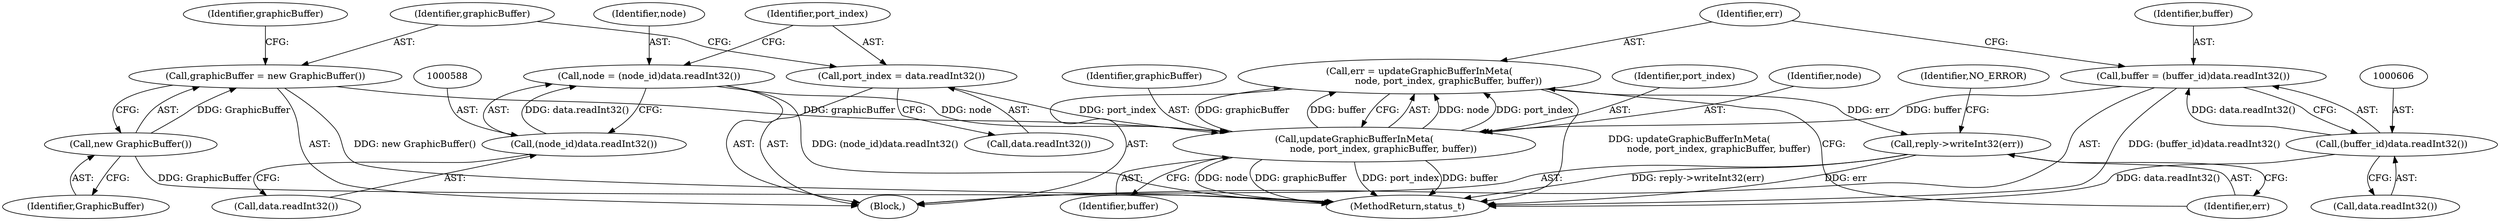 digraph "0_Android_25be9ac20db51044e1b09ca67906355e4f328d48_0@API" {
"1000609" [label="(Call,err = updateGraphicBufferInMeta(\n                    node, port_index, graphicBuffer, buffer))"];
"1000611" [label="(Call,updateGraphicBufferInMeta(\n                    node, port_index, graphicBuffer, buffer))"];
"1000585" [label="(Call,node = (node_id)data.readInt32())"];
"1000587" [label="(Call,(node_id)data.readInt32())"];
"1000591" [label="(Call,port_index = data.readInt32())"];
"1000595" [label="(Call,graphicBuffer = new GraphicBuffer())"];
"1000597" [label="(Call,new GraphicBuffer())"];
"1000603" [label="(Call,buffer = (buffer_id)data.readInt32())"];
"1000605" [label="(Call,(buffer_id)data.readInt32())"];
"1000616" [label="(Call,reply->writeInt32(err))"];
"1000611" [label="(Call,updateGraphicBufferInMeta(\n                    node, port_index, graphicBuffer, buffer))"];
"1000601" [label="(Identifier,graphicBuffer)"];
"1000605" [label="(Call,(buffer_id)data.readInt32())"];
"1000614" [label="(Identifier,graphicBuffer)"];
"1000603" [label="(Call,buffer = (buffer_id)data.readInt32())"];
"1000597" [label="(Call,new GraphicBuffer())"];
"1000579" [label="(Block,)"];
"1000604" [label="(Identifier,buffer)"];
"1000617" [label="(Identifier,err)"];
"1000616" [label="(Call,reply->writeInt32(err))"];
"1000613" [label="(Identifier,port_index)"];
"1000589" [label="(Call,data.readInt32())"];
"1000598" [label="(Identifier,GraphicBuffer)"];
"1000585" [label="(Call,node = (node_id)data.readInt32())"];
"1000591" [label="(Call,port_index = data.readInt32())"];
"1000587" [label="(Call,(node_id)data.readInt32())"];
"1000595" [label="(Call,graphicBuffer = new GraphicBuffer())"];
"1000615" [label="(Identifier,buffer)"];
"1000586" [label="(Identifier,node)"];
"1000596" [label="(Identifier,graphicBuffer)"];
"1000609" [label="(Call,err = updateGraphicBufferInMeta(\n                    node, port_index, graphicBuffer, buffer))"];
"1000619" [label="(Identifier,NO_ERROR)"];
"1000607" [label="(Call,data.readInt32())"];
"1000592" [label="(Identifier,port_index)"];
"1000612" [label="(Identifier,node)"];
"1000610" [label="(Identifier,err)"];
"1000593" [label="(Call,data.readInt32())"];
"1001056" [label="(MethodReturn,status_t)"];
"1000609" -> "1000579"  [label="AST: "];
"1000609" -> "1000611"  [label="CFG: "];
"1000610" -> "1000609"  [label="AST: "];
"1000611" -> "1000609"  [label="AST: "];
"1000617" -> "1000609"  [label="CFG: "];
"1000609" -> "1001056"  [label="DDG: updateGraphicBufferInMeta(\n                    node, port_index, graphicBuffer, buffer)"];
"1000611" -> "1000609"  [label="DDG: node"];
"1000611" -> "1000609"  [label="DDG: port_index"];
"1000611" -> "1000609"  [label="DDG: graphicBuffer"];
"1000611" -> "1000609"  [label="DDG: buffer"];
"1000609" -> "1000616"  [label="DDG: err"];
"1000611" -> "1000615"  [label="CFG: "];
"1000612" -> "1000611"  [label="AST: "];
"1000613" -> "1000611"  [label="AST: "];
"1000614" -> "1000611"  [label="AST: "];
"1000615" -> "1000611"  [label="AST: "];
"1000611" -> "1001056"  [label="DDG: graphicBuffer"];
"1000611" -> "1001056"  [label="DDG: port_index"];
"1000611" -> "1001056"  [label="DDG: buffer"];
"1000611" -> "1001056"  [label="DDG: node"];
"1000585" -> "1000611"  [label="DDG: node"];
"1000591" -> "1000611"  [label="DDG: port_index"];
"1000595" -> "1000611"  [label="DDG: graphicBuffer"];
"1000603" -> "1000611"  [label="DDG: buffer"];
"1000585" -> "1000579"  [label="AST: "];
"1000585" -> "1000587"  [label="CFG: "];
"1000586" -> "1000585"  [label="AST: "];
"1000587" -> "1000585"  [label="AST: "];
"1000592" -> "1000585"  [label="CFG: "];
"1000585" -> "1001056"  [label="DDG: (node_id)data.readInt32()"];
"1000587" -> "1000585"  [label="DDG: data.readInt32()"];
"1000587" -> "1000589"  [label="CFG: "];
"1000588" -> "1000587"  [label="AST: "];
"1000589" -> "1000587"  [label="AST: "];
"1000591" -> "1000579"  [label="AST: "];
"1000591" -> "1000593"  [label="CFG: "];
"1000592" -> "1000591"  [label="AST: "];
"1000593" -> "1000591"  [label="AST: "];
"1000596" -> "1000591"  [label="CFG: "];
"1000595" -> "1000579"  [label="AST: "];
"1000595" -> "1000597"  [label="CFG: "];
"1000596" -> "1000595"  [label="AST: "];
"1000597" -> "1000595"  [label="AST: "];
"1000601" -> "1000595"  [label="CFG: "];
"1000595" -> "1001056"  [label="DDG: new GraphicBuffer()"];
"1000597" -> "1000595"  [label="DDG: GraphicBuffer"];
"1000597" -> "1000598"  [label="CFG: "];
"1000598" -> "1000597"  [label="AST: "];
"1000597" -> "1001056"  [label="DDG: GraphicBuffer"];
"1000603" -> "1000579"  [label="AST: "];
"1000603" -> "1000605"  [label="CFG: "];
"1000604" -> "1000603"  [label="AST: "];
"1000605" -> "1000603"  [label="AST: "];
"1000610" -> "1000603"  [label="CFG: "];
"1000603" -> "1001056"  [label="DDG: (buffer_id)data.readInt32()"];
"1000605" -> "1000603"  [label="DDG: data.readInt32()"];
"1000605" -> "1000607"  [label="CFG: "];
"1000606" -> "1000605"  [label="AST: "];
"1000607" -> "1000605"  [label="AST: "];
"1000605" -> "1001056"  [label="DDG: data.readInt32()"];
"1000616" -> "1000579"  [label="AST: "];
"1000616" -> "1000617"  [label="CFG: "];
"1000617" -> "1000616"  [label="AST: "];
"1000619" -> "1000616"  [label="CFG: "];
"1000616" -> "1001056"  [label="DDG: err"];
"1000616" -> "1001056"  [label="DDG: reply->writeInt32(err)"];
}
